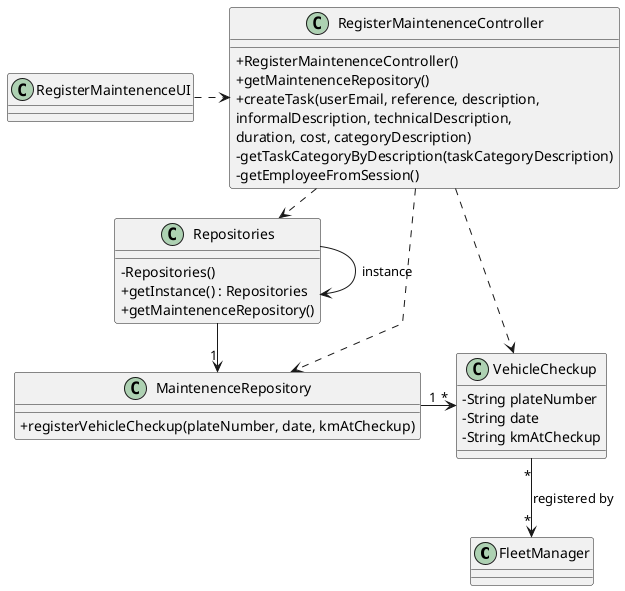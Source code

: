 @startuml
skinparam shadowing false
skinparam linetype polyline


skinparam classAttributeIconSize 0



class FleetManager {
}

class VehicleCheckup {
    - String plateNumber
    - String date
    - String kmAtCheckup
}


class MaintenenceRepository {
    + registerVehicleCheckup(plateNumber, date, kmAtCheckup)
}

class Repositories {
    - Repositories()
    + getInstance() : Repositories
    + getMaintenenceRepository()
}

class RegisterMaintenenceController {
    + RegisterMaintenenceController()
    + getMaintenenceRepository()
    + createTask(userEmail, reference, description,\ninformalDescription, technicalDescription,\nduration, cost, categoryDescription)
    - getTaskCategoryByDescription(taskCategoryDescription)
    - getEmployeeFromSession()
}

class RegisterMaintenenceUI {
}

Repositories -> Repositories : instance

RegisterMaintenenceUI .> RegisterMaintenenceController

RegisterMaintenenceController .> Repositories

RegisterMaintenenceController ..> MaintenenceRepository

Repositories -> "1" MaintenenceRepository

MaintenenceRepository "1" -> "*" VehicleCheckup


RegisterMaintenenceController ..> VehicleCheckup

VehicleCheckup "*" --> "*" FleetManager : registered by

@enduml